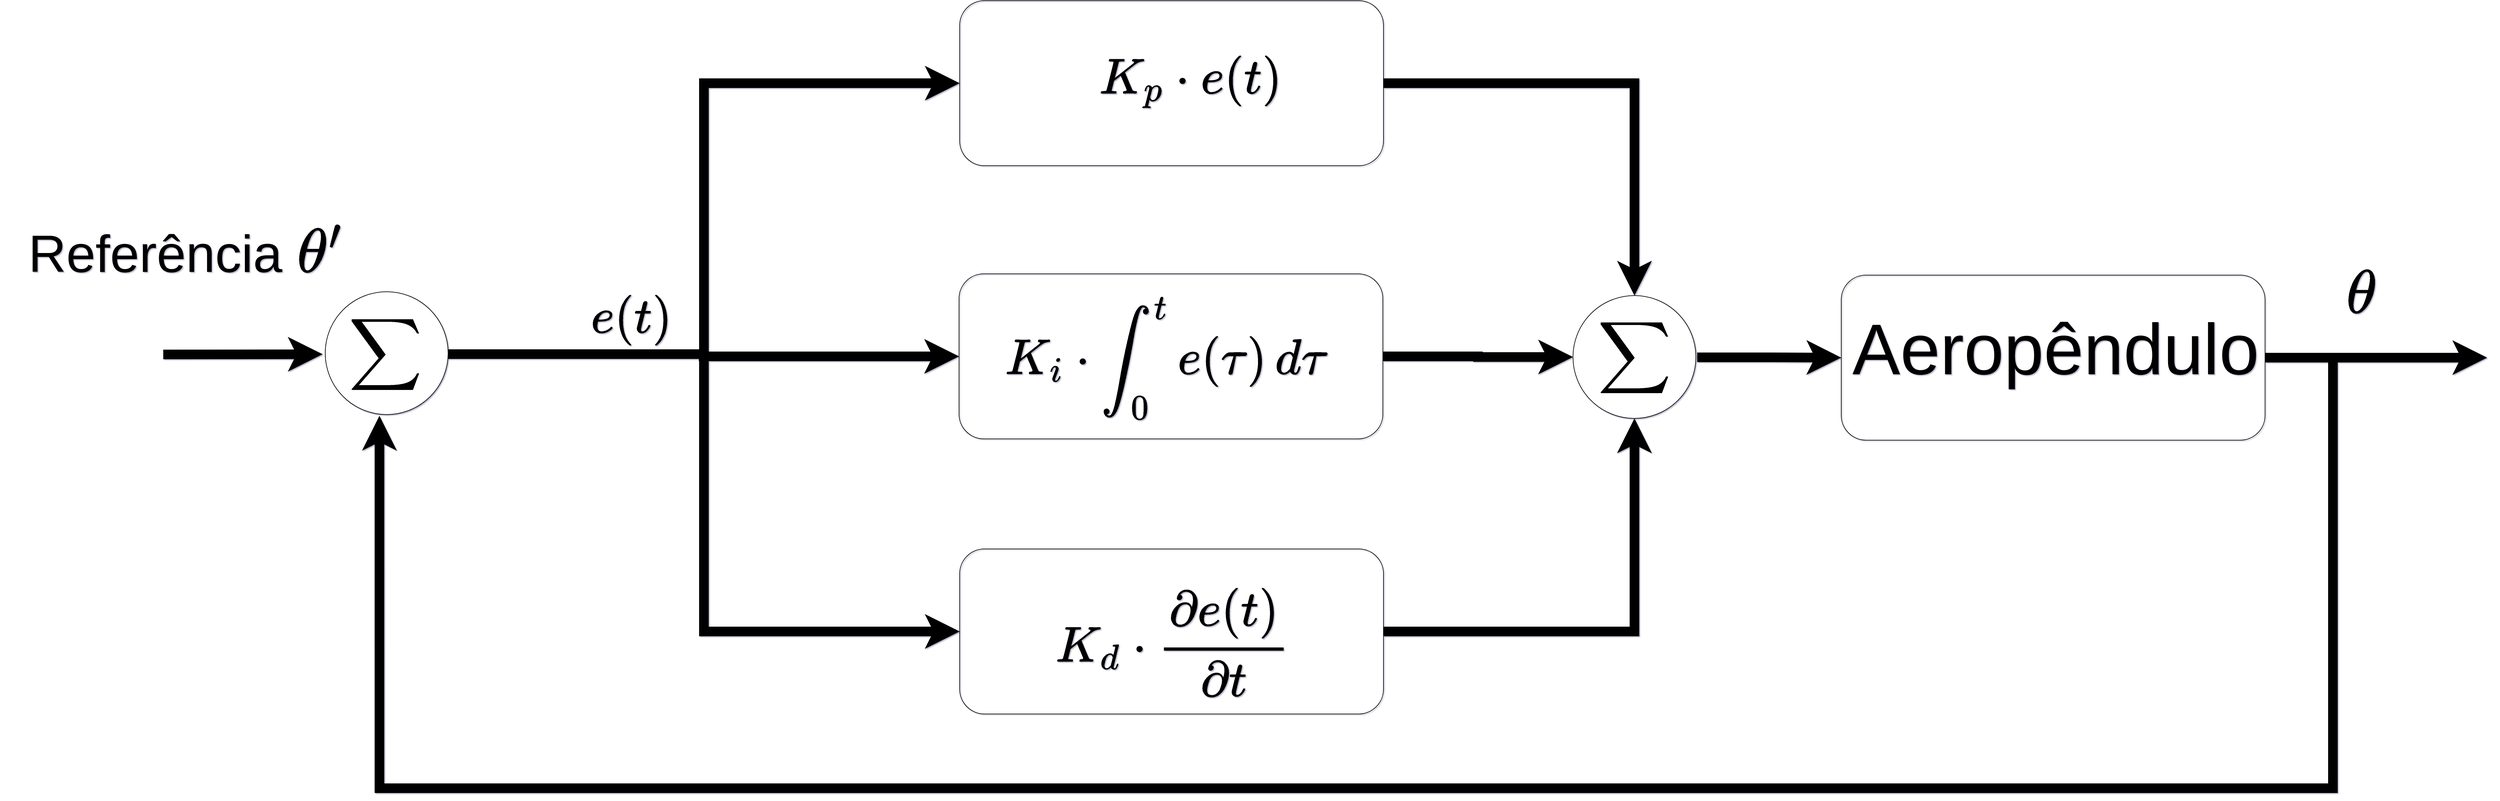 <mxfile version="21.6.5" type="device">
  <diagram id="BB-P8LQBv9p690ByxCHv" name="Página-1">
    <mxGraphModel dx="4040" dy="2196" grid="1" gridSize="1" guides="0" tooltips="1" connect="1" arrows="1" fold="1" page="1" pageScale="1" pageWidth="1169" pageHeight="827" background="none" math="1" shadow="1">
      <root>
        <mxCell id="0" />
        <mxCell id="1" parent="0" />
        <mxCell id="gBwdEuNxvwQ_uvEKrTT3-32" style="edgeStyle=orthogonalEdgeStyle;rounded=0;orthogonalLoop=1;jettySize=auto;html=1;strokeWidth=15;" edge="1" parent="1" source="gBwdEuNxvwQ_uvEKrTT3-30">
          <mxGeometry relative="1" as="geometry">
            <mxPoint x="4230" y="702" as="targetPoint" />
          </mxGeometry>
        </mxCell>
        <mxCell id="gBwdEuNxvwQ_uvEKrTT3-30" value="" style="rounded=1;whiteSpace=wrap;html=1;fillColor=none;" vertex="1" parent="1">
          <mxGeometry x="3221" y="573" width="662" height="258" as="geometry" />
        </mxCell>
        <mxCell id="gBwdEuNxvwQ_uvEKrTT3-21" style="edgeStyle=orthogonalEdgeStyle;rounded=0;orthogonalLoop=1;jettySize=auto;html=1;strokeWidth=15;" edge="1" parent="1" source="gBwdEuNxvwQ_uvEKrTT3-5" target="gBwdEuNxvwQ_uvEKrTT3-16">
          <mxGeometry relative="1" as="geometry" />
        </mxCell>
        <mxCell id="gBwdEuNxvwQ_uvEKrTT3-5" value="" style="rounded=1;whiteSpace=wrap;html=1;fillColor=none;" vertex="1" parent="1">
          <mxGeometry x="1843" y="571" width="662" height="258" as="geometry" />
        </mxCell>
        <mxCell id="gBwdEuNxvwQ_uvEKrTT3-6" value="$$K_i\cdot \int_{0}^{t} e(\tau)&amp;nbsp;\,d\tau&lt;br&gt;$$" style="text;html=1;strokeColor=none;fillColor=none;align=center;verticalAlign=middle;whiteSpace=wrap;rounded=0;fontSize=66;strokeWidth=1;" vertex="1" parent="1">
          <mxGeometry x="1938" y="663" width="458" height="79" as="geometry" />
        </mxCell>
        <mxCell id="gBwdEuNxvwQ_uvEKrTT3-8" value="$$K_d\cdot\frac{\partial e(t)}{\partial t}&lt;br&gt;$$" style="text;html=1;strokeColor=none;fillColor=none;align=center;verticalAlign=middle;whiteSpace=wrap;rounded=0;fontSize=66;strokeWidth=1;" vertex="1" parent="1">
          <mxGeometry x="1948" y="1107" width="458" height="79" as="geometry" />
        </mxCell>
        <mxCell id="gBwdEuNxvwQ_uvEKrTT3-14" value="$$K_p\cdot e(t)$$" style="text;html=1;strokeColor=none;fillColor=none;align=center;verticalAlign=middle;whiteSpace=wrap;rounded=0;fontSize=66;strokeWidth=1;" vertex="1" parent="1">
          <mxGeometry x="1976" y="229" width="458" height="79" as="geometry" />
        </mxCell>
        <mxCell id="gBwdEuNxvwQ_uvEKrTT3-16" value="" style="ellipse;whiteSpace=wrap;html=1;aspect=fixed;" vertex="1" parent="1">
          <mxGeometry x="2802" y="605" width="192" height="192" as="geometry" />
        </mxCell>
        <mxCell id="gBwdEuNxvwQ_uvEKrTT3-31" style="edgeStyle=orthogonalEdgeStyle;rounded=0;orthogonalLoop=1;jettySize=auto;html=1;entryX=0;entryY=0.5;entryDx=0;entryDy=0;strokeWidth=15;" edge="1" parent="1" source="gBwdEuNxvwQ_uvEKrTT3-17" target="gBwdEuNxvwQ_uvEKrTT3-30">
          <mxGeometry relative="1" as="geometry" />
        </mxCell>
        <mxCell id="gBwdEuNxvwQ_uvEKrTT3-17" value="$$\sum$$" style="text;html=1;strokeColor=none;fillColor=none;align=center;verticalAlign=middle;whiteSpace=wrap;rounded=0;fontSize=66;strokeWidth=1;" vertex="1" parent="1">
          <mxGeometry x="2800" y="635" width="196" height="133" as="geometry" />
        </mxCell>
        <mxCell id="gBwdEuNxvwQ_uvEKrTT3-22" style="edgeStyle=orthogonalEdgeStyle;rounded=0;orthogonalLoop=1;jettySize=auto;html=1;entryX=0.5;entryY=1;entryDx=0;entryDy=0;strokeWidth=15;" edge="1" parent="1" source="gBwdEuNxvwQ_uvEKrTT3-18" target="gBwdEuNxvwQ_uvEKrTT3-16">
          <mxGeometry relative="1" as="geometry" />
        </mxCell>
        <mxCell id="gBwdEuNxvwQ_uvEKrTT3-18" value="" style="rounded=1;whiteSpace=wrap;html=1;fillColor=none;" vertex="1" parent="1">
          <mxGeometry x="1844" y="1001" width="662" height="258" as="geometry" />
        </mxCell>
        <mxCell id="gBwdEuNxvwQ_uvEKrTT3-20" style="edgeStyle=orthogonalEdgeStyle;rounded=0;orthogonalLoop=1;jettySize=auto;html=1;strokeWidth=15;entryX=0.5;entryY=0;entryDx=0;entryDy=0;" edge="1" parent="1" source="gBwdEuNxvwQ_uvEKrTT3-19" target="gBwdEuNxvwQ_uvEKrTT3-16">
          <mxGeometry relative="1" as="geometry">
            <mxPoint x="2895" y="608" as="targetPoint" />
          </mxGeometry>
        </mxCell>
        <mxCell id="gBwdEuNxvwQ_uvEKrTT3-19" value="" style="rounded=1;whiteSpace=wrap;html=1;fillColor=none;" vertex="1" parent="1">
          <mxGeometry x="1844" y="144" width="662" height="258" as="geometry" />
        </mxCell>
        <mxCell id="gBwdEuNxvwQ_uvEKrTT3-23" value="" style="ellipse;whiteSpace=wrap;html=1;aspect=fixed;" vertex="1" parent="1">
          <mxGeometry x="853" y="599" width="192" height="192" as="geometry" />
        </mxCell>
        <mxCell id="gBwdEuNxvwQ_uvEKrTT3-25" style="edgeStyle=orthogonalEdgeStyle;rounded=0;orthogonalLoop=1;jettySize=auto;html=1;strokeWidth=15;" edge="1" parent="1" source="gBwdEuNxvwQ_uvEKrTT3-24" target="gBwdEuNxvwQ_uvEKrTT3-5">
          <mxGeometry relative="1" as="geometry" />
        </mxCell>
        <mxCell id="gBwdEuNxvwQ_uvEKrTT3-26" style="edgeStyle=orthogonalEdgeStyle;rounded=0;orthogonalLoop=1;jettySize=auto;html=1;entryX=0;entryY=0.5;entryDx=0;entryDy=0;strokeWidth=15;" edge="1" parent="1" source="gBwdEuNxvwQ_uvEKrTT3-24" target="gBwdEuNxvwQ_uvEKrTT3-19">
          <mxGeometry relative="1" as="geometry" />
        </mxCell>
        <mxCell id="gBwdEuNxvwQ_uvEKrTT3-27" style="edgeStyle=orthogonalEdgeStyle;rounded=0;orthogonalLoop=1;jettySize=auto;html=1;entryX=0;entryY=0.5;entryDx=0;entryDy=0;strokeWidth=15;" edge="1" parent="1" source="gBwdEuNxvwQ_uvEKrTT3-24" target="gBwdEuNxvwQ_uvEKrTT3-18">
          <mxGeometry relative="1" as="geometry" />
        </mxCell>
        <mxCell id="gBwdEuNxvwQ_uvEKrTT3-24" value="$$\sum$$" style="text;html=1;strokeColor=none;fillColor=none;align=center;verticalAlign=middle;whiteSpace=wrap;rounded=0;fontSize=66;strokeWidth=1;" vertex="1" parent="1">
          <mxGeometry x="849" y="630" width="196" height="133" as="geometry" />
        </mxCell>
        <mxCell id="gBwdEuNxvwQ_uvEKrTT3-28" value="$$e(t)$$" style="text;html=1;strokeColor=none;fillColor=none;align=center;verticalAlign=middle;whiteSpace=wrap;rounded=0;fontSize=66;strokeWidth=1;" vertex="1" parent="1">
          <mxGeometry x="1246" y="601" width="170" height="79" as="geometry" />
        </mxCell>
        <mxCell id="gBwdEuNxvwQ_uvEKrTT3-29" value="Aeropêndulo" style="text;html=1;strokeColor=none;fillColor=none;align=center;verticalAlign=middle;whiteSpace=wrap;rounded=0;fontSize=112;strokeWidth=1;" vertex="1" parent="1">
          <mxGeometry x="3327" y="650" width="458" height="79" as="geometry" />
        </mxCell>
        <mxCell id="gBwdEuNxvwQ_uvEKrTT3-33" style="edgeStyle=orthogonalEdgeStyle;rounded=0;orthogonalLoop=1;jettySize=auto;html=1;strokeWidth=15;entryX=0.441;entryY=1.01;entryDx=0;entryDy=0;entryPerimeter=0;" edge="1" parent="1" target="gBwdEuNxvwQ_uvEKrTT3-23">
          <mxGeometry relative="1" as="geometry">
            <mxPoint x="1135" y="940" as="targetPoint" />
            <mxPoint x="3989" y="701" as="sourcePoint" />
            <Array as="points">
              <mxPoint x="3989" y="1375" />
              <mxPoint x="938" y="1375" />
            </Array>
          </mxGeometry>
        </mxCell>
        <mxCell id="gBwdEuNxvwQ_uvEKrTT3-35" value="$$\theta$$" style="text;html=1;strokeColor=none;fillColor=none;align=center;verticalAlign=middle;whiteSpace=wrap;rounded=0;fontSize=81;strokeWidth=1;" vertex="1" parent="1">
          <mxGeometry x="3941" y="564" width="183" height="79" as="geometry" />
        </mxCell>
        <mxCell id="gBwdEuNxvwQ_uvEKrTT3-37" value="" style="endArrow=classic;html=1;rounded=0;strokeWidth=15;" edge="1" parent="1" target="gBwdEuNxvwQ_uvEKrTT3-24">
          <mxGeometry width="50" height="50" relative="1" as="geometry">
            <mxPoint x="600" y="697" as="sourcePoint" />
            <mxPoint x="1251" y="869" as="targetPoint" />
          </mxGeometry>
        </mxCell>
        <mxCell id="gBwdEuNxvwQ_uvEKrTT3-38" value="&lt;span style=&quot;font-size: 82px;&quot;&gt;Referência \(\theta &#39;\)&lt;/span&gt;" style="text;html=1;strokeColor=none;fillColor=none;align=center;verticalAlign=middle;whiteSpace=wrap;rounded=0;fontSize=82;" vertex="1" parent="1">
          <mxGeometry x="345" y="501" width="581" height="78" as="geometry" />
        </mxCell>
      </root>
    </mxGraphModel>
  </diagram>
</mxfile>
